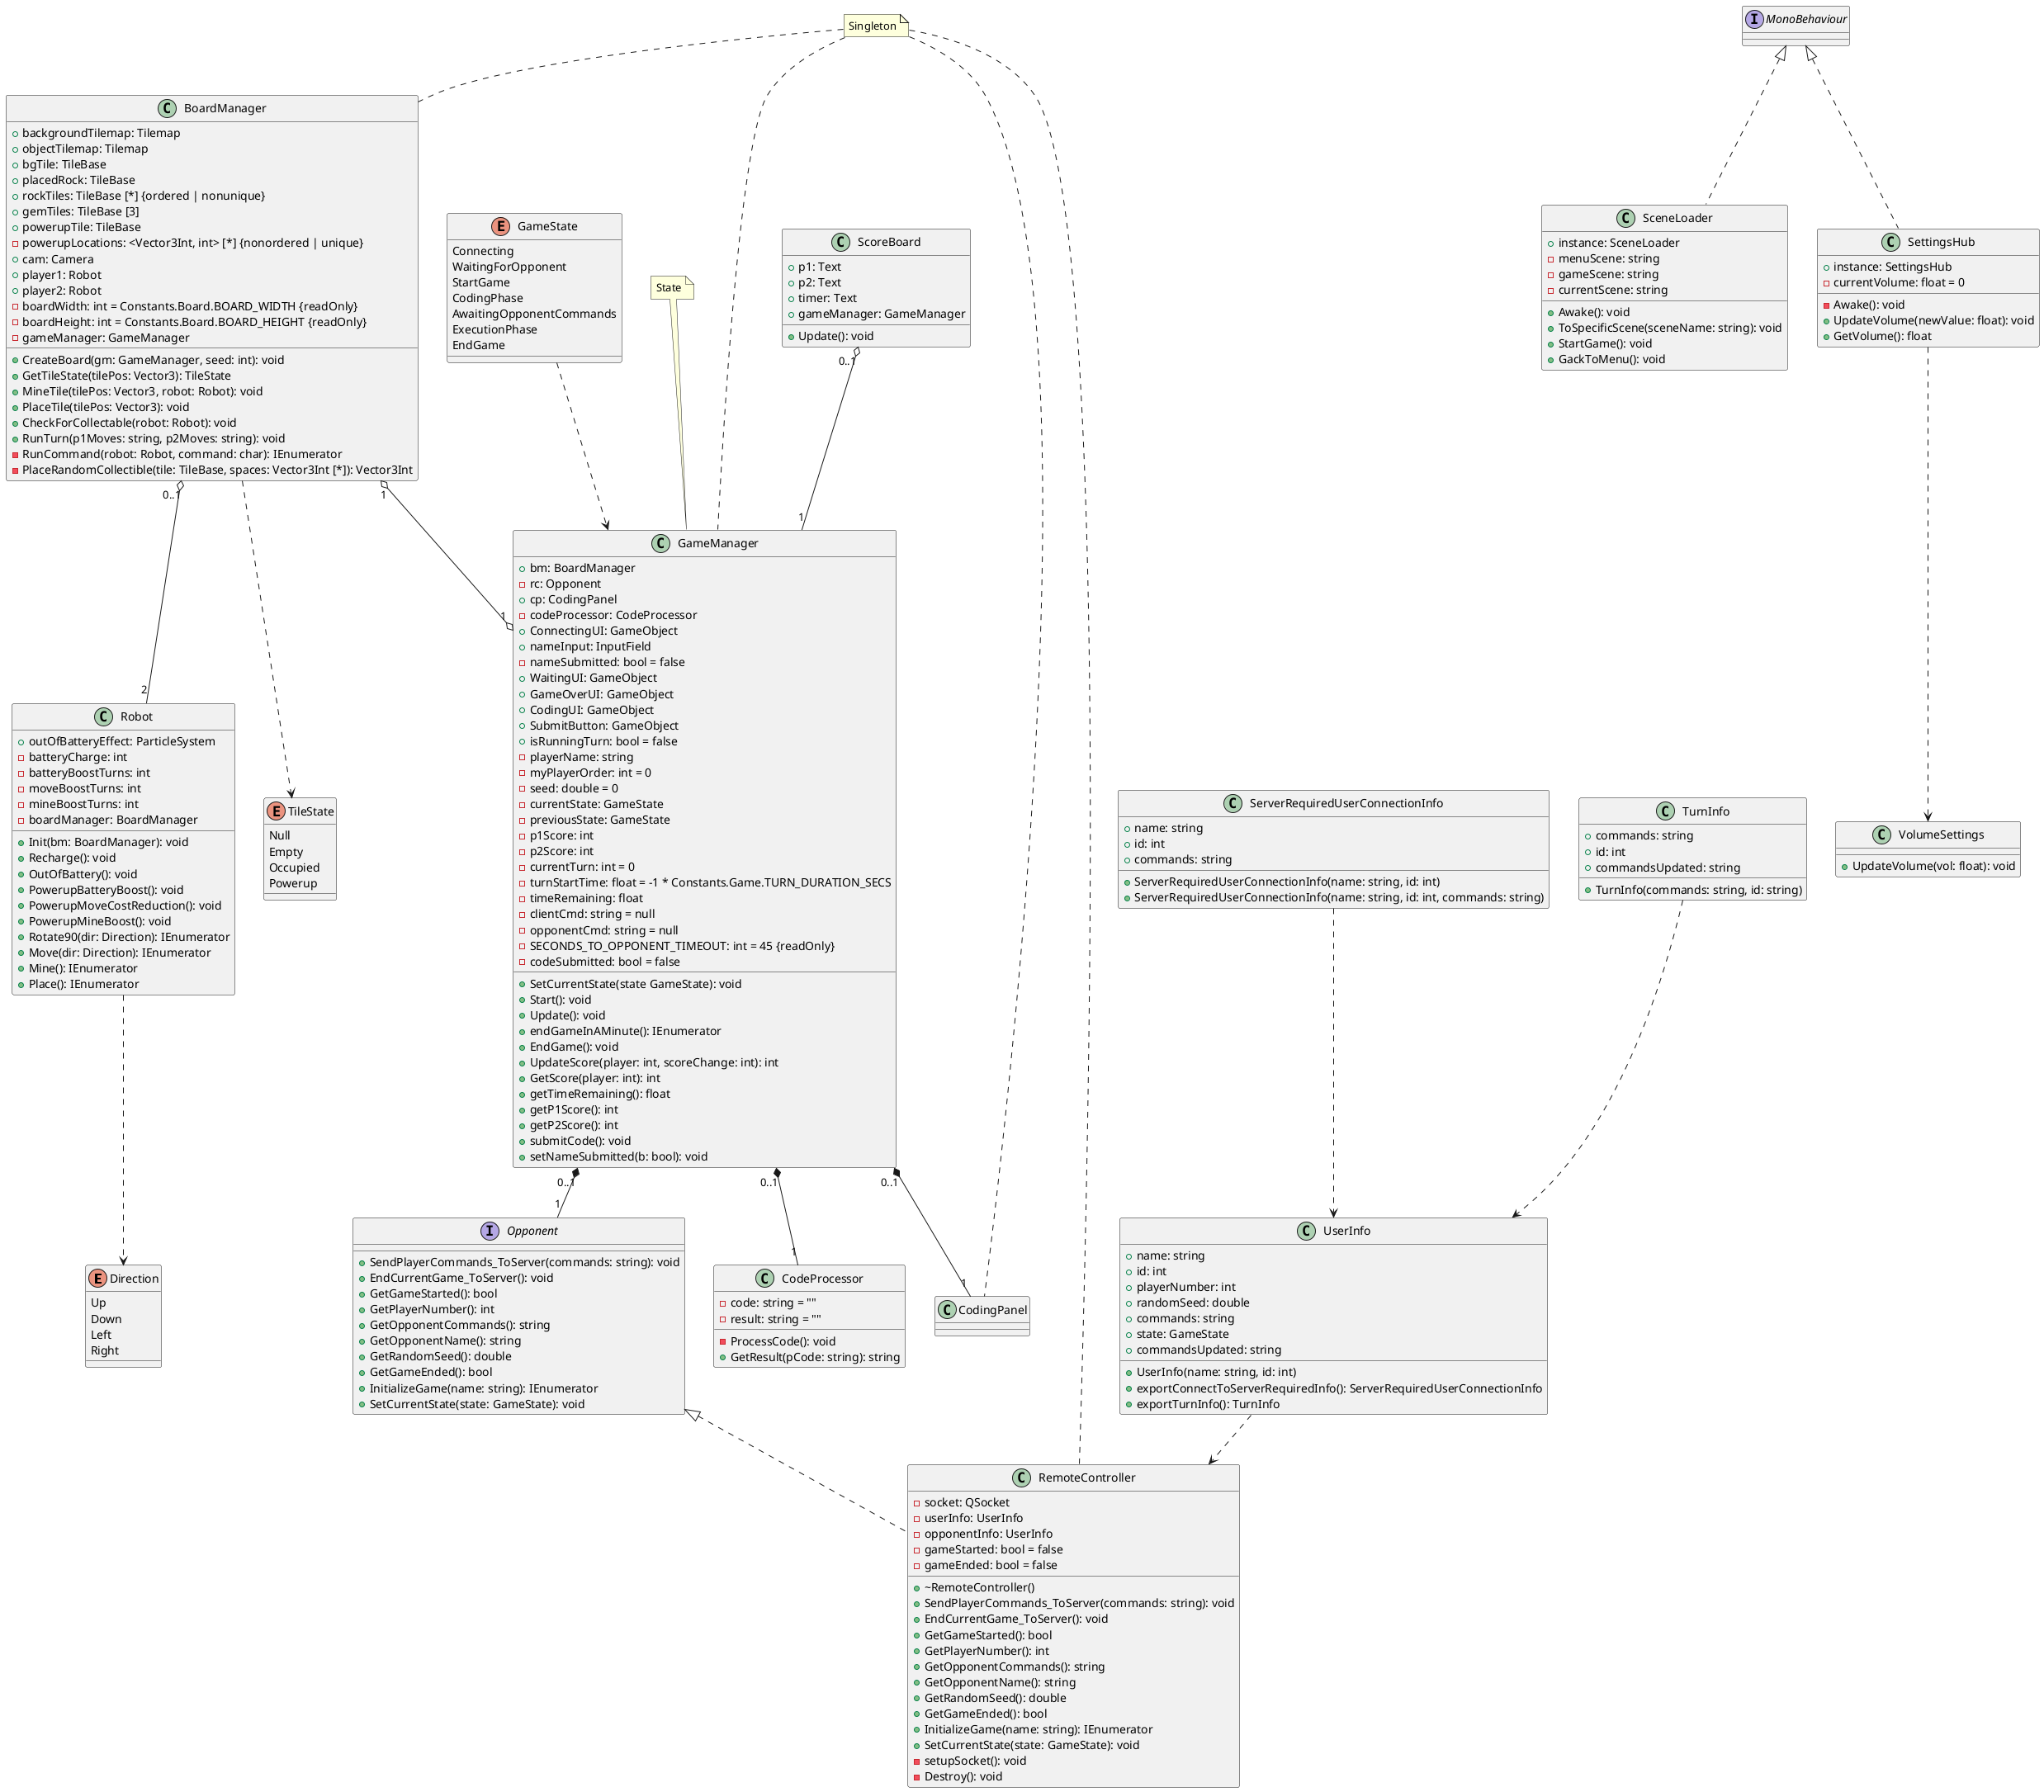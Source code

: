 @startuml robot_movement

' Robot

enum Direction {
    Up
    Down
    Left
    Right
}
Robot ..> Direction

' also implements MonoBehaviour
class Robot {
    + outOfBatteryEffect: ParticleSystem
    - batteryCharge: int
    - batteryBoostTurns: int
    - moveBoostTurns: int
    - mineBoostTurns: int
    - boardManager: BoardManager
    + Init(bm: BoardManager): void
    + Recharge(): void
    + OutOfBattery(): void
    + PowerupBatteryBoost(): void
    + PowerupMoveCostReduction(): void
    + PowerupMineBoost(): void
    + Rotate90(dir: Direction): IEnumerator
    + Move(dir: Direction): IEnumerator
    + Mine(): IEnumerator
    + Place(): IEnumerator
}

' BoardManager

enum TileState {
    Null
    Empty
    Occupied
    Powerup
}
BoardManager ..> TileState

' also implements MonoBehaviour
class BoardManager {
    + backgroundTilemap: Tilemap
    + objectTilemap: Tilemap
    + bgTile: TileBase
    + placedRock: TileBase
    + rockTiles: TileBase [*] {ordered | nonunique}
    + gemTiles: TileBase [3]
    + powerupTile: TileBase
    - powerupLocations: <Vector3Int, int> [*] {nonordered | unique}
    + cam: Camera
    + player1: Robot
    + player2: Robot
    - boardWidth: int = Constants.Board.BOARD_WIDTH {readOnly}
    - boardHeight: int = Constants.Board.BOARD_HEIGHT {readOnly}
    - gameManager: GameManager
    + CreateBoard(gm: GameManager, seed: int): void
    + GetTileState(tilePos: Vector3): TileState
    + MineTile(tilePos: Vector3, robot: Robot): void
    + PlaceTile(tilePos: Vector3): void
    + CheckForCollectable(robot: Robot): void
    + RunTurn(p1Moves: string, p2Moves: string): void
    - RunCommand(robot: Robot, command: char): IEnumerator
    - PlaceRandomCollectible(tile: TileBase, spaces: Vector3Int [*]): Vector3Int
}
BoardManager "0..1" o-- "2" Robot
BoardManager "1" o--o "1" GameManager

' GameManager

enum GameState {
    Connecting
    WaitingForOpponent
    StartGame
    CodingPhase
    AwaitingOpponentCommands
    ExecutionPhase
    EndGame
}
GameState ..> GameManager

note "State" as n3
n3 .. GameManager
note "Singleton" as n4
n4 .. GameManager
n4 .. BoardManager
n4 .. RemoteController
n4 .. CodingPanel

' also implements MonoBehaviour
class GameManager {
    + bm: BoardManager
    - rc: Opponent
    + cp: CodingPanel
    - codeProcessor: CodeProcessor
    + ConnectingUI: GameObject
    + nameInput: InputField
    - nameSubmitted: bool = false
    + WaitingUI: GameObject
    + GameOverUI: GameObject
    + CodingUI: GameObject
    + SubmitButton: GameObject
    + isRunningTurn: bool = false
    - playerName: string
    - myPlayerOrder: int = 0
    - seed: double = 0
    - currentState: GameState
    - previousState: GameState
    - p1Score: int
    - p2Score: int
    - currentTurn: int = 0
    - turnStartTime: float = -1 * Constants.Game.TURN_DURATION_SECS
    - timeRemaining: float
    - clientCmd: string = null
    - opponentCmd: string = null
    - SECONDS_TO_OPPONENT_TIMEOUT: int = 45 {readOnly}
    - codeSubmitted: bool = false
    + SetCurrentState(state GameState): void
    + Start(): void
    + Update(): void
    + endGameInAMinute(): IEnumerator
    + EndGame(): void
    + UpdateScore(player: int, scoreChange: int): int
    + GetScore(player: int): int
    + getTimeRemaining(): float
    + getP1Score(): int
    + getP2Score(): int
    + submitCode(): void
    + setNameSubmitted(b: bool): void
}
GameManager "0..1" *-- "1" CodingPanel
GameManager "0..1" *-- "1" CodeProcessor
GameManager "0..1" *-- "1" Opponent

' CodeProcessor

class CodeProcessor {
    - code: string = ""
    - result: string = ""
    - ProcessCode(): void
    + GetResult(pCode: string): string
}

' also implements MonoBehaviour
class ScoreBoard {
    + p1: Text
    + p2: Text
    + timer: Text
    + gameManager: GameManager
    + Update(): void
}
ScoreBoard "0..1" o-- "1" GameManager

' Menus

class SceneLoader implements MonoBehaviour {
    + instance: SceneLoader
    - menuScene: string
    - gameScene: string
    - currentScene: string
    + Awake(): void
    + ToSpecificScene(sceneName: string): void
    + StartGame(): void
    + GackToMenu(): void
}

class SettingsHub implements MonoBehaviour {
    + instance: SettingsHub
    - currentVolume: float = 0
    - Awake(): void
    + UpdateVolume(newValue: float): void
    + GetVolume(): float
}

' also implements MonoBehaviour
class VolumeSettings {
    + UpdateVolume(vol: float): void
}
SettingsHub ..> VolumeSettings

' Remote Info Classes

class UserInfo {
    + name: string
    + id: int
    + playerNumber: int
    + randomSeed: double
    + commands: string
    + state: GameState
    + commandsUpdated: string
    + UserInfo(name: string, id: int)
    + exportConnectToServerRequiredInfo(): ServerRequiredUserConnectionInfo
    + exportTurnInfo(): TurnInfo
}
UserInfo ..> RemoteController

class ServerRequiredUserConnectionInfo {
    + name: string
    + id: int
    + commands: string
    + ServerRequiredUserConnectionInfo(name: string, id: int)
    + ServerRequiredUserConnectionInfo(name: string, id: int, commands: string)
}
ServerRequiredUserConnectionInfo ..> UserInfo

class TurnInfo {
    + commands: string
    + id: int
    + commandsUpdated: string
    + TurnInfo(commands: string, id: string)
}
TurnInfo ..> UserInfo

' RemoteController

interface Opponent {
    + SendPlayerCommands_ToServer(commands: string): void
    + EndCurrentGame_ToServer(): void
    + GetGameStarted(): bool
    + GetPlayerNumber(): int
    + GetOpponentCommands(): string
    + GetOpponentName(): string
    + GetRandomSeed(): double
    + GetGameEnded(): bool
    + InitializeGame(name: string): IEnumerator
    + SetCurrentState(state: GameState): void
}

class RemoteController implements Opponent {
    - socket: QSocket
    - userInfo: UserInfo
    - opponentInfo: UserInfo
    - gameStarted: bool = false
    - gameEnded: bool = false
    + ~RemoteController()
    + SendPlayerCommands_ToServer(commands: string): void
    + EndCurrentGame_ToServer(): void
    + GetGameStarted(): bool
    + GetPlayerNumber(): int
    + GetOpponentCommands(): string
    + GetOpponentName(): string
    + GetRandomSeed(): double
    + GetGameEnded(): bool
    + InitializeGame(name: string): IEnumerator
    + SetCurrentState(state: GameState): void
    - setupSocket(): void
    - Destroy(): void
}

@enduml
